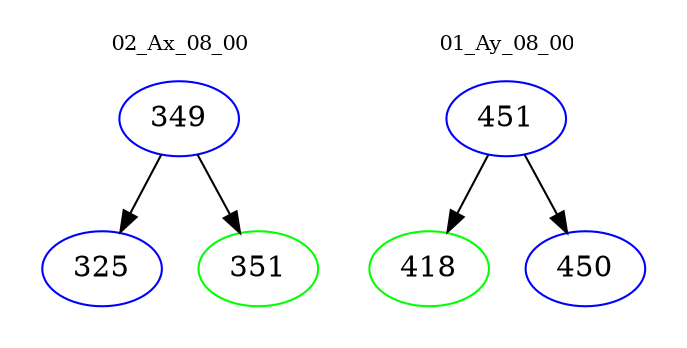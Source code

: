 digraph{
subgraph cluster_0 {
color = white
label = "02_Ax_08_00";
fontsize=10;
T0_349 [label="349", color="blue"]
T0_349 -> T0_325 [color="black"]
T0_325 [label="325", color="blue"]
T0_349 -> T0_351 [color="black"]
T0_351 [label="351", color="green"]
}
subgraph cluster_1 {
color = white
label = "01_Ay_08_00";
fontsize=10;
T1_451 [label="451", color="blue"]
T1_451 -> T1_418 [color="black"]
T1_418 [label="418", color="green"]
T1_451 -> T1_450 [color="black"]
T1_450 [label="450", color="blue"]
}
}
